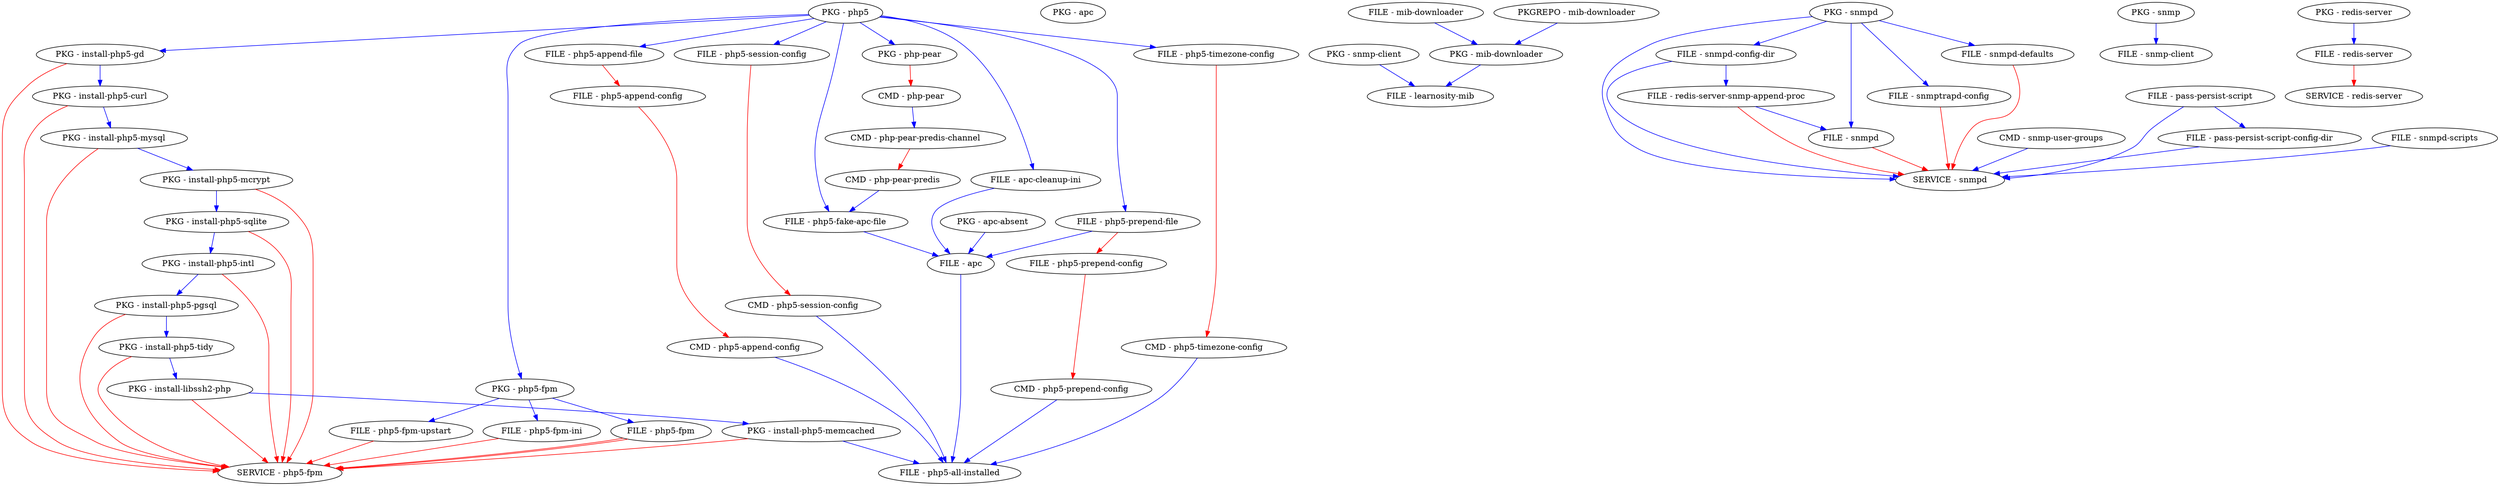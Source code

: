digraph states {
"PKG - install-php5-curl";
"PKG - install-php5-gd" -> "PKG - install-php5-curl"  [color=blue];
"FILE - php5-prepend-file";
"PKG - php5" -> "FILE - php5-prepend-file"  [color=blue];
"FILE - php5-fpm-upstart";
"FILE - php5-fpm-upstart" -> "SERVICE - php5-fpm"  [color=red];
"PKG - php5-fpm" -> "FILE - php5-fpm-upstart"  [color=blue];
"PKG - install-php5-intl";
"PKG - install-php5-sqlite" -> "PKG - install-php5-intl"  [color=blue];
"PKG - install-php5-mcrypt";
"PKG - install-php5-mysql" -> "PKG - install-php5-mcrypt"  [color=blue];
"PKG - apc";
"FILE - apc";
"FILE - php5-prepend-file" -> "FILE - apc"  [color=blue];
"FILE - php5-fake-apc-file" -> "FILE - apc"  [color=blue];
"FILE - apc-cleanup-ini" -> "FILE - apc"  [color=blue];
"PKG - apc-absent" -> "FILE - apc"  [color=blue];
"FILE - apc" -> "FILE - php5-all-installed"  [color=blue];
"FILE - learnosity-mib";
"PKG - snmp-client" -> "FILE - learnosity-mib"  [color=blue];
"PKG - mib-downloader" -> "FILE - learnosity-mib"  [color=blue];
"CMD - php5-timezone-config";
"CMD - php5-timezone-config" -> "FILE - php5-all-installed"  [color=blue];
"FILE - php5-timezone-config" -> "CMD - php5-timezone-config"  [color=red];
"FILE - php5-timezone-config";
"PKG - php5" -> "FILE - php5-timezone-config"  [color=blue];
"FILE - apc-cleanup-ini";
"PKG - php5" -> "FILE - apc-cleanup-ini"  [color=blue];
"FILE - redis-server-snmp-append-proc";
"FILE - redis-server-snmp-append-proc" -> "SERVICE - snmpd"  [color=red];
"FILE - snmpd-config-dir" -> "FILE - redis-server-snmp-append-proc"  [color=blue];
"FILE - redis-server-snmp-append-proc" -> "FILE - snmpd"  [color=blue];
"CMD - snmp-user-groups";
"CMD - snmp-user-groups" -> "SERVICE - snmpd"  [color=blue];
"PKG - apc-absent";
"PKG - install-php5-mysql";
"PKG - install-php5-curl" -> "PKG - install-php5-mysql"  [color=blue];
"PKG - php-pear";
"PKG - php5" -> "PKG - php-pear"  [color=blue];
"CMD - php-pear";
"PKG - php-pear" -> "CMD - php-pear"  [color=red];
"FILE - php5-append-file";
"PKG - php5" -> "FILE - php5-append-file"  [color=blue];
"SERVICE - snmpd";
"PKG - snmpd" -> "SERVICE - snmpd"  [color=blue];
"FILE - snmpd";
"FILE - snmpd" -> "SERVICE - snmpd"  [color=red];
"PKG - snmpd" -> "FILE - snmpd"  [color=blue];
"PKG - snmpd";
"PKG - install-php5-pgsql";
"PKG - install-php5-intl" -> "PKG - install-php5-pgsql"  [color=blue];
"FILE - snmptrapd-config";
"FILE - snmptrapd-config" -> "SERVICE - snmpd"  [color=red];
"PKG - snmpd" -> "FILE - snmptrapd-config"  [color=blue];
"PKG - mib-downloader";
"FILE - mib-downloader";
"FILE - mib-downloader" -> "PKG - mib-downloader"  [color=blue];
"PKGREPO - mib-downloader";
"PKGREPO - mib-downloader" -> "PKG - mib-downloader"  [color=blue];
"FILE - pass-persist-script";
"FILE - pass-persist-script" -> "SERVICE - snmpd"  [color=blue];
"FILE - snmpd-config-dir";
"PKG - snmpd" -> "FILE - snmpd-config-dir"  [color=blue];
"FILE - snmpd-config-dir" -> "SERVICE - snmpd"  [color=blue];
"PKG - install-libssh2-php";
"PKG - install-php5-tidy" -> "PKG - install-libssh2-php"  [color=blue];
"FILE - snmpd-defaults";
"FILE - snmpd-defaults" -> "SERVICE - snmpd"  [color=red];
"PKG - snmpd" -> "FILE - snmpd-defaults"  [color=blue];
"FILE - php5-all-installed";
"CMD - php5-append-config";
"CMD - php5-append-config" -> "FILE - php5-all-installed"  [color=blue];
"FILE - php5-append-config" -> "CMD - php5-append-config"  [color=red];
"FILE - php5-append-config";
"FILE - php5-append-file" -> "FILE - php5-append-config"  [color=red];
"PKG - install-php5-sqlite";
"PKG - install-php5-mcrypt" -> "PKG - install-php5-sqlite"  [color=blue];
"CMD - php-pear-predis-channel";
"CMD - php-pear" -> "CMD - php-pear-predis-channel"  [color=blue];
"PKG - snmp-client";
"FILE - snmp-client";
"PKG - snmp" -> "FILE - snmp-client"  [color=blue];
"PKG - install-php5-tidy";
"PKG - install-php5-pgsql" -> "PKG - install-php5-tidy"  [color=blue];
"FILE - php5-fpm-ini";
"FILE - php5-fpm-ini" -> "SERVICE - php5-fpm"  [color=red];
"PKG - php5-fpm" -> "FILE - php5-fpm-ini"  [color=blue];
"PKG - php5-fpm";
"PKG - php5" -> "PKG - php5-fpm"  [color=blue];
"FILE - php5-fpm";
"FILE - php5-fpm" -> "SERVICE - php5-fpm"  [color=red];
"PKG - php5-fpm" -> "FILE - php5-fpm"  [color=blue];
"SERVICE - php5-fpm";
"FILE - php5-fpm" -> "SERVICE - php5-fpm"  [color=red];
"PKG - install-php5-gd" -> "SERVICE - php5-fpm"  [color=red];
"PKG - install-php5-curl" -> "SERVICE - php5-fpm"  [color=red];
"PKG - install-php5-mysql" -> "SERVICE - php5-fpm"  [color=red];
"PKG - install-php5-mcrypt" -> "SERVICE - php5-fpm"  [color=red];
"PKG - install-php5-sqlite" -> "SERVICE - php5-fpm"  [color=red];
"PKG - install-php5-intl" -> "SERVICE - php5-fpm"  [color=red];
"PKG - install-php5-pgsql" -> "SERVICE - php5-fpm"  [color=red];
"PKG - install-php5-tidy" -> "SERVICE - php5-fpm"  [color=red];
"PKG - install-libssh2-php" -> "SERVICE - php5-fpm"  [color=red];
"PKG - install-php5-memcached" -> "SERVICE - php5-fpm"  [color=red];
"PKG - redis-server";
"FILE - redis-server";
"PKG - redis-server" -> "FILE - redis-server"  [color=blue];
"SERVICE - redis-server";
"FILE - redis-server" -> "SERVICE - redis-server"  [color=red];
"CMD - php5-prepend-config";
"CMD - php5-prepend-config" -> "FILE - php5-all-installed"  [color=blue];
"FILE - php5-prepend-config" -> "CMD - php5-prepend-config"  [color=red];
"FILE - php5-prepend-config";
"FILE - php5-prepend-file" -> "FILE - php5-prepend-config"  [color=red];
"FILE - snmpd-scripts";
"FILE - snmpd-scripts" -> "SERVICE - snmpd"  [color=blue];
"CMD - php-pear-predis";
"CMD - php-pear-predis-channel" -> "CMD - php-pear-predis"  [color=red];
"PKG - install-php5-gd";
"PKG - php5" -> "PKG - install-php5-gd"  [color=blue];
"FILE - php5-fake-apc-file";
"PKG - php5" -> "FILE - php5-fake-apc-file"  [color=blue];
"CMD - php-pear-predis" -> "FILE - php5-fake-apc-file"  [color=blue];
"FILE - pass-persist-script-config-dir";
"FILE - pass-persist-script" -> "FILE - pass-persist-script-config-dir"  [color=blue];
"FILE - pass-persist-script-config-dir" -> "SERVICE - snmpd"  [color=blue];
"PKG - install-php5-memcached";
"PKG - install-libssh2-php" -> "PKG - install-php5-memcached"  [color=blue];
"PKG - install-php5-memcached" -> "FILE - php5-all-installed"  [color=blue];
"CMD - php5-session-config";
"CMD - php5-session-config" -> "FILE - php5-all-installed"  [color=blue];
"FILE - php5-session-config" -> "CMD - php5-session-config"  [color=red];
"FILE - php5-session-config";
"PKG - php5" -> "FILE - php5-session-config"  [color=blue];
"PKG - php5";
}
